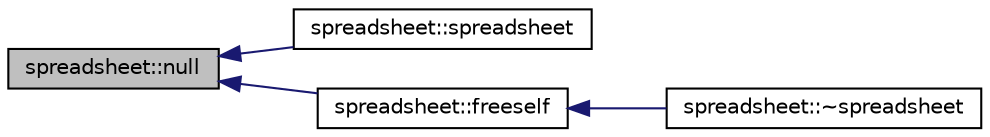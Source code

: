 digraph "spreadsheet::null"
{
  edge [fontname="Helvetica",fontsize="10",labelfontname="Helvetica",labelfontsize="10"];
  node [fontname="Helvetica",fontsize="10",shape=record];
  rankdir="LR";
  Node143 [label="spreadsheet::null",height=0.2,width=0.4,color="black", fillcolor="grey75", style="filled", fontcolor="black"];
  Node143 -> Node144 [dir="back",color="midnightblue",fontsize="10",style="solid",fontname="Helvetica"];
  Node144 [label="spreadsheet::spreadsheet",height=0.2,width=0.4,color="black", fillcolor="white", style="filled",URL="$d8/d11/classspreadsheet.html#a7b5f23e44aff5488302e827e33a1fad5"];
  Node143 -> Node145 [dir="back",color="midnightblue",fontsize="10",style="solid",fontname="Helvetica"];
  Node145 [label="spreadsheet::freeself",height=0.2,width=0.4,color="black", fillcolor="white", style="filled",URL="$d8/d11/classspreadsheet.html#a33d573e9994adb36c53e6ff673db9766"];
  Node145 -> Node146 [dir="back",color="midnightblue",fontsize="10",style="solid",fontname="Helvetica"];
  Node146 [label="spreadsheet::~spreadsheet",height=0.2,width=0.4,color="black", fillcolor="white", style="filled",URL="$d8/d11/classspreadsheet.html#af22fe49defeebe5eac29e6fe3f2579cf"];
}
